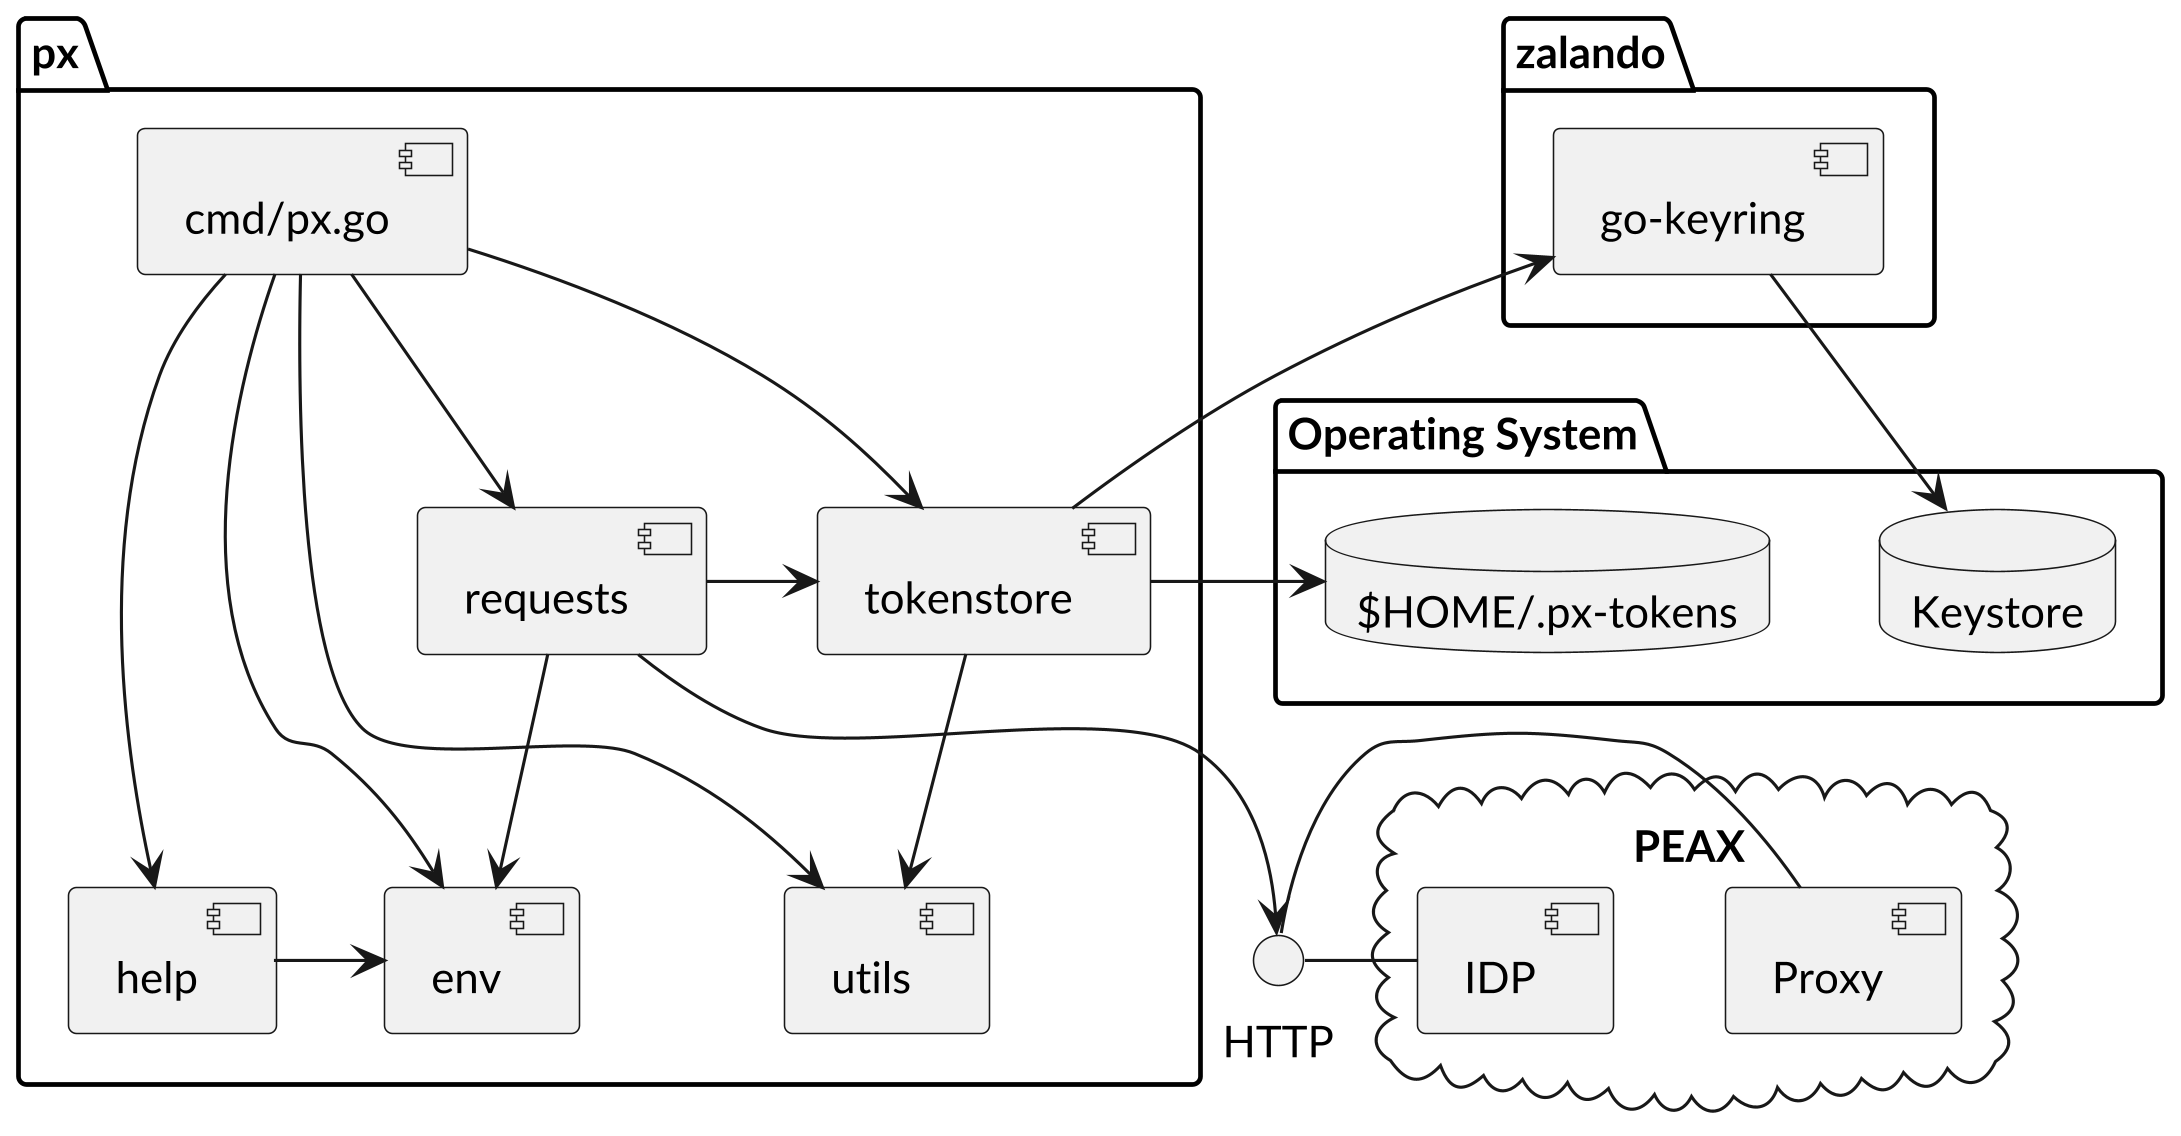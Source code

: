 @startuml

skinparam monochrome true
skinparam defaultFontName Lato
skinparam dpi 300

package "Operating System" {
    database Keystore
    database "$HOME/.px-tokens" as pxtokens
}

interface HTTP

package px {
    component "cmd/px.go" as cmd
    component tokenstore
    component requests
    component env
    component help
    component utils

    cmd --> tokenstore
    cmd --> requests
    cmd --> env
    cmd ---> help
    cmd --> utils

    help -> env

    requests -> env
    requests -> tokenstore

    tokenstore --> utils
    tokenstore -> pxtokens

    requests -down-> HTTP
}

package zalando {
    component "go-keyring" as keyring
    keyring <-- tokenstore
    keyring --> Keystore
}

cloud PEAX {
    component Proxy
    component IDP

    Proxy - HTTP
    IDP - HTTP
}

@enduml
